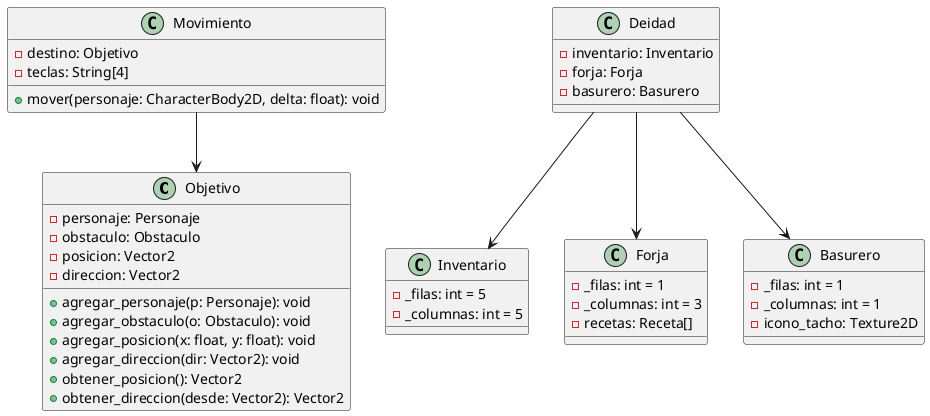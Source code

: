 @startuml DeidadMovimiento

class Objetivo {
  - personaje: Personaje
  - obstaculo: Obstaculo
  - posicion: Vector2
  - direccion: Vector2
  + agregar_personaje(p: Personaje): void
  + agregar_obstaculo(o: Obstaculo): void
  + agregar_posicion(x: float, y: float): void
  + agregar_direccion(dir: Vector2): void
  + obtener_posicion(): Vector2
  + obtener_direccion(desde: Vector2): Vector2
}

class Movimiento {
  - destino: Objetivo
  - teclas: String[4]
  + mover(personaje: CharacterBody2D, delta: float): void
}

class Deidad {
  - inventario: Inventario
  - forja: Forja
  - basurero: Basurero
}

class Inventario {
  - _filas: int = 5
  - _columnas: int = 5
}

class Forja {
  - _filas: int = 1
  - _columnas: int = 3
  - recetas: Receta[]
}

class Basurero {
  - _filas: int = 1
  - _columnas: int = 1
  - icono_tacho: Texture2D
}

Deidad --> Inventario
Deidad --> Forja
Deidad --> Basurero
Movimiento --> Objetivo

@enduml